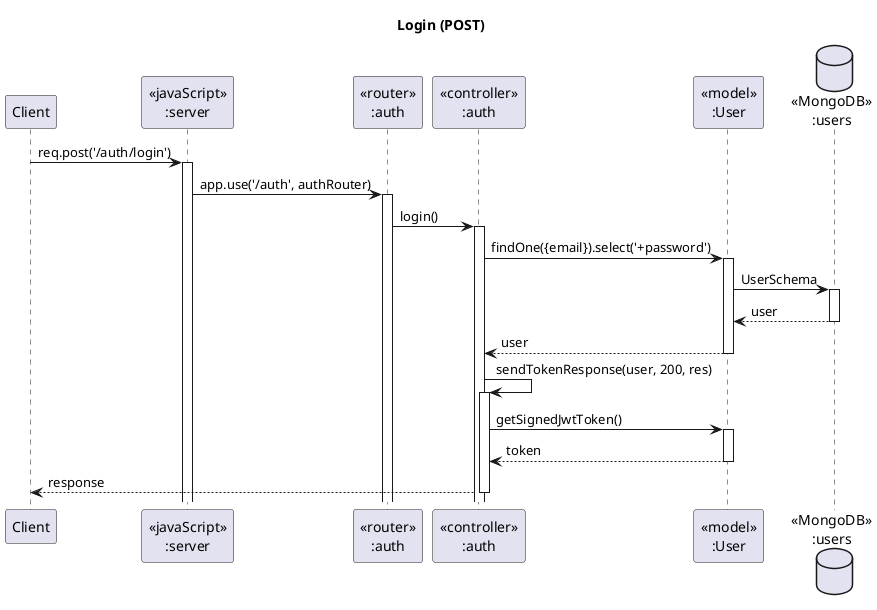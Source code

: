 @startuml Login (POST)
title "Login (POST)"

participant "Client" as client
participant "<<javaScript>>\n:server" as server
participant "<<router>>\n:auth" as authRouter
participant "<<controller>>\n:auth" as authController
participant "<<model>>\n:User" as userModel
database "<<MongoDB>>\n:users" as users

client -> server ++:req.post('/auth/login')
server -> authRouter ++:app.use('/auth', authRouter)
authRouter -> authController ++:login()
authController -> userModel ++:findOne({email}).select('+password')
userModel -> users ++:UserSchema
users --> userModel --:user
userModel --> authController --:user

' sendTokenResponse
authController -> authController ++:sendTokenResponse(user, 200, res)
authController -> userModel ++:getSignedJwtToken()
userModel --> authController --:token
authController --> client --:response
